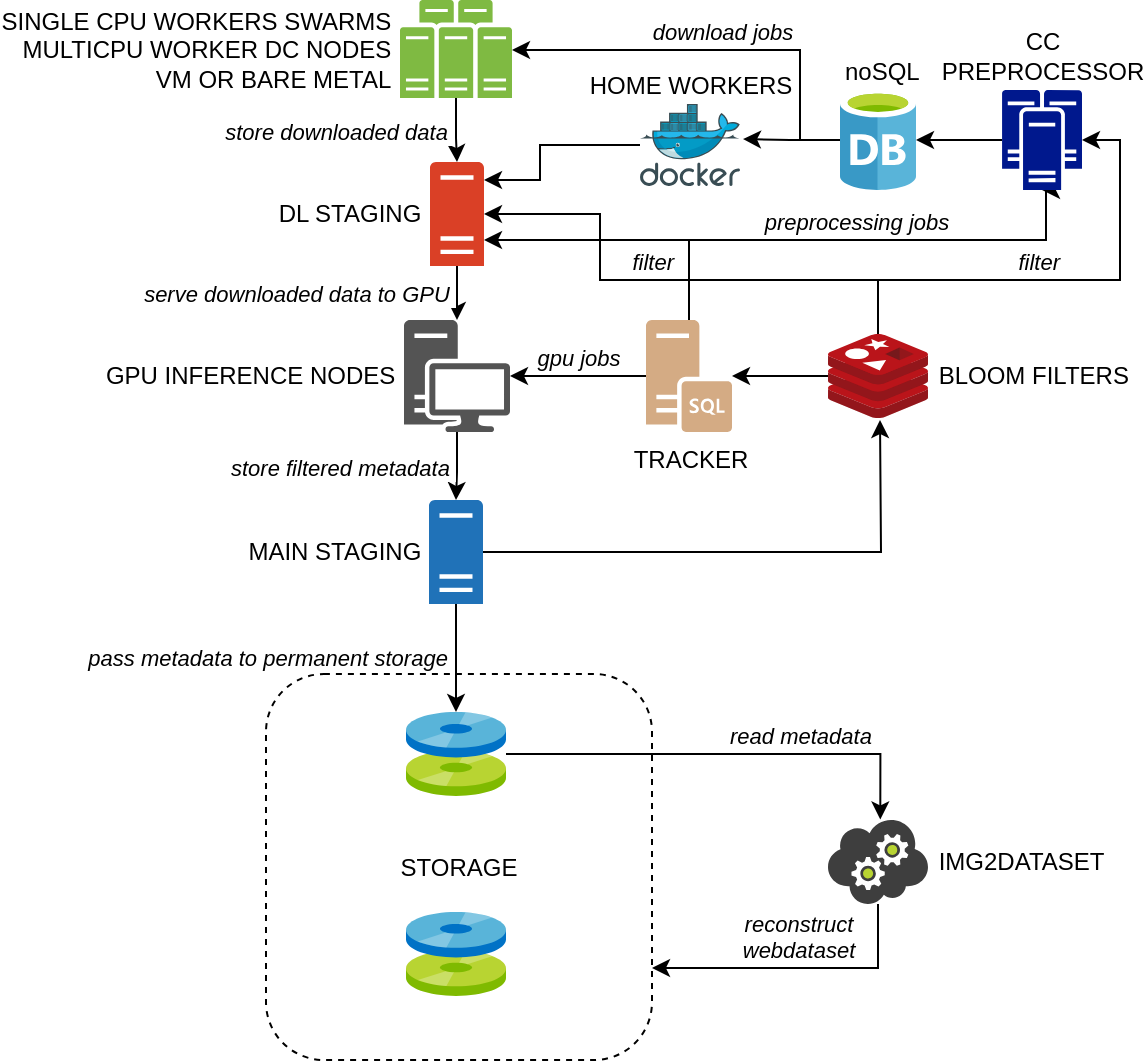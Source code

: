 <mxfile>
    <diagram id="HWF6cFD_o7p9VQBaK8Nd" name="Page-1">
        <mxGraphModel dx="1387" dy="505" grid="1" gridSize="10" guides="1" tooltips="1" connect="1" arrows="1" fold="1" page="1" pageScale="1" pageWidth="1169" pageHeight="827" background="none" math="0" shadow="0">
            <root>
                <mxCell id="0"/>
                <mxCell id="1" parent="0"/>
                <mxCell id="LRYR7kt2hS8zzGMO_R-A-9" value="&amp;nbsp;filter" style="edgeStyle=orthogonalEdgeStyle;rounded=0;orthogonalLoop=1;jettySize=auto;html=1;labelPosition=left;verticalLabelPosition=top;align=right;verticalAlign=bottom;fontStyle=2;entryX=1;entryY=0.5;entryDx=0;entryDy=0;entryPerimeter=0;" parent="1" source="32pcUigWsBj-OOpQZ1Kn-1" target="LRYR7kt2hS8zzGMO_R-A-2" edge="1">
                    <mxGeometry relative="1" as="geometry">
                        <mxPoint x="830" y="100" as="targetPoint"/>
                        <Array as="points">
                            <mxPoint x="719" y="170"/>
                            <mxPoint x="840" y="170"/>
                            <mxPoint x="840" y="100"/>
                        </Array>
                    </mxGeometry>
                </mxCell>
                <mxCell id="LRYR7kt2hS8zzGMO_R-A-11" value="filter" style="edgeStyle=orthogonalEdgeStyle;rounded=0;orthogonalLoop=1;jettySize=auto;html=1;labelPosition=left;verticalLabelPosition=top;align=right;verticalAlign=bottom;fontStyle=2" parent="1" source="32pcUigWsBj-OOpQZ1Kn-1" target="32pcUigWsBj-OOpQZ1Kn-5" edge="1">
                    <mxGeometry relative="1" as="geometry">
                        <Array as="points">
                            <mxPoint x="719" y="170"/>
                            <mxPoint x="580" y="170"/>
                            <mxPoint x="580" y="137"/>
                        </Array>
                    </mxGeometry>
                </mxCell>
                <mxCell id="txCRSm0sxxDcbwHXg60d-5" value="&lt;font color=&quot;#ffffff&quot;&gt;stats&lt;/font&gt;" style="edgeStyle=orthogonalEdgeStyle;rounded=0;orthogonalLoop=1;jettySize=auto;html=1;fontColor=#000000;fontStyle=2;labelPosition=center;verticalLabelPosition=top;align=center;verticalAlign=bottom;" parent="1" source="32pcUigWsBj-OOpQZ1Kn-1" target="aqjGa1b1h-gu6OBOAQX7-1" edge="1">
                    <mxGeometry y="-8" relative="1" as="geometry">
                        <mxPoint as="offset"/>
                    </mxGeometry>
                </mxCell>
                <mxCell id="32pcUigWsBj-OOpQZ1Kn-1" value="&amp;nbsp;BLOOM FILTERS" style="aspect=fixed;html=1;points=[];align=left;image;fontSize=12;image=img/lib/mscae/Cache_Redis_Product.svg;labelPosition=right;verticalLabelPosition=middle;verticalAlign=middle;labelBackgroundColor=none;" parent="1" vertex="1">
                    <mxGeometry x="694" y="197" width="50" height="42" as="geometry"/>
                </mxCell>
                <mxCell id="aqjGa1b1h-gu6OBOAQX7-2" style="edgeStyle=orthogonalEdgeStyle;rounded=0;orthogonalLoop=1;jettySize=auto;html=1;" parent="1" source="32pcUigWsBj-OOpQZ1Kn-2" target="32pcUigWsBj-OOpQZ1Kn-5" edge="1">
                    <mxGeometry relative="1" as="geometry">
                        <Array as="points">
                            <mxPoint x="550" y="103"/>
                            <mxPoint x="550" y="120"/>
                        </Array>
                    </mxGeometry>
                </mxCell>
                <mxCell id="32pcUigWsBj-OOpQZ1Kn-2" value="HOME WORKERS" style="aspect=fixed;html=1;points=[];align=center;image;fontSize=12;image=img/lib/mscae/Docker.svg;labelPosition=center;verticalLabelPosition=top;verticalAlign=bottom;labelBackgroundColor=none;direction=east;" parent="1" vertex="1">
                    <mxGeometry x="600" y="82" width="50" height="41" as="geometry"/>
                </mxCell>
                <mxCell id="32pcUigWsBj-OOpQZ1Kn-7" value="store downloaded data&amp;nbsp;" style="edgeStyle=orthogonalEdgeStyle;rounded=0;orthogonalLoop=1;jettySize=auto;html=1;labelPosition=left;verticalLabelPosition=middle;align=right;verticalAlign=middle;fontStyle=2" parent="1" source="32pcUigWsBj-OOpQZ1Kn-3" target="32pcUigWsBj-OOpQZ1Kn-5" edge="1">
                    <mxGeometry relative="1" as="geometry"/>
                </mxCell>
                <mxCell id="32pcUigWsBj-OOpQZ1Kn-3" value="SINGLE CPU WORKERS SWARMS&amp;nbsp;&lt;br&gt;MULTICPU WORKER DC NODES&amp;nbsp;&lt;br&gt;VM OR BARE METAL&amp;nbsp;" style="pointerEvents=1;shadow=0;dashed=0;html=1;strokeColor=none;fillColor=#505050;labelPosition=left;verticalLabelPosition=middle;verticalAlign=middle;outlineConnect=0;align=right;shape=mxgraph.office.servers.server_farm;fillColor=#7FBA42;" parent="1" vertex="1">
                    <mxGeometry x="480" y="30" width="56" height="49" as="geometry"/>
                </mxCell>
                <mxCell id="32pcUigWsBj-OOpQZ1Kn-15" value="pass metadata to permanent storage&amp;nbsp;" style="edgeStyle=orthogonalEdgeStyle;rounded=0;orthogonalLoop=1;jettySize=auto;html=1;labelPosition=left;verticalLabelPosition=middle;align=right;verticalAlign=middle;fontStyle=2" parent="1" source="32pcUigWsBj-OOpQZ1Kn-4" target="32pcUigWsBj-OOpQZ1Kn-14" edge="1">
                    <mxGeometry relative="1" as="geometry"/>
                </mxCell>
                <mxCell id="aqjGa1b1h-gu6OBOAQX7-8" value="&lt;font color=&quot;#ffffff&quot;&gt;update bloom filters&lt;/font&gt;" style="edgeStyle=orthogonalEdgeStyle;rounded=0;orthogonalLoop=1;jettySize=auto;html=1;fontColor=#000000;labelPosition=left;verticalLabelPosition=top;align=right;verticalAlign=bottom;fontStyle=2" parent="1" source="32pcUigWsBj-OOpQZ1Kn-4" edge="1">
                    <mxGeometry relative="1" as="geometry">
                        <mxPoint x="720" y="240" as="targetPoint"/>
                    </mxGeometry>
                </mxCell>
                <mxCell id="32pcUigWsBj-OOpQZ1Kn-4" value="MAIN STAGING&amp;nbsp;" style="pointerEvents=1;shadow=0;dashed=0;html=1;strokeColor=none;labelPosition=left;verticalLabelPosition=middle;verticalAlign=middle;outlineConnect=0;align=right;shape=mxgraph.office.servers.server_generic;fillColor=#2072B8;" parent="1" vertex="1">
                    <mxGeometry x="494.5" y="280" width="27" height="52" as="geometry"/>
                </mxCell>
                <mxCell id="32pcUigWsBj-OOpQZ1Kn-8" value="serve downloaded data to GPU&amp;nbsp;" style="edgeStyle=orthogonalEdgeStyle;rounded=0;orthogonalLoop=1;jettySize=auto;html=1;labelPosition=left;verticalLabelPosition=middle;align=right;verticalAlign=middle;fontStyle=2" parent="1" source="32pcUigWsBj-OOpQZ1Kn-5" target="32pcUigWsBj-OOpQZ1Kn-6" edge="1">
                    <mxGeometry relative="1" as="geometry"/>
                </mxCell>
                <mxCell id="32pcUigWsBj-OOpQZ1Kn-5" value="DL STAGING&amp;nbsp;" style="pointerEvents=1;shadow=0;dashed=0;html=1;strokeColor=none;labelPosition=left;verticalLabelPosition=middle;verticalAlign=middle;outlineConnect=0;align=right;shape=mxgraph.office.servers.server_generic;fillColor=#DA4026;" parent="1" vertex="1">
                    <mxGeometry x="495" y="111" width="27" height="52" as="geometry"/>
                </mxCell>
                <mxCell id="32pcUigWsBj-OOpQZ1Kn-9" value="store filtered metadata&amp;nbsp;" style="edgeStyle=orthogonalEdgeStyle;rounded=0;orthogonalLoop=1;jettySize=auto;html=1;labelPosition=left;verticalLabelPosition=middle;align=right;verticalAlign=middle;fontStyle=2" parent="1" source="32pcUigWsBj-OOpQZ1Kn-6" target="32pcUigWsBj-OOpQZ1Kn-4" edge="1">
                    <mxGeometry relative="1" as="geometry"/>
                </mxCell>
                <mxCell id="32pcUigWsBj-OOpQZ1Kn-6" value="GPU INFERENCE NODES&amp;nbsp;" style="pointerEvents=1;shadow=0;dashed=0;html=1;strokeColor=none;labelPosition=left;verticalLabelPosition=middle;verticalAlign=middle;outlineConnect=0;align=right;shape=mxgraph.office.devices.workstation;fillColor=#545454;" parent="1" vertex="1">
                    <mxGeometry x="482" y="190" width="53" height="56" as="geometry"/>
                </mxCell>
                <mxCell id="32pcUigWsBj-OOpQZ1Kn-18" value="read metadata" style="edgeStyle=orthogonalEdgeStyle;rounded=0;orthogonalLoop=1;jettySize=auto;html=1;entryX=0.523;entryY=-0.007;entryDx=0;entryDy=0;entryPerimeter=0;labelPosition=right;verticalLabelPosition=top;align=left;verticalAlign=bottom;fontStyle=2" parent="1" source="32pcUigWsBj-OOpQZ1Kn-14" target="32pcUigWsBj-OOpQZ1Kn-17" edge="1">
                    <mxGeometry relative="1" as="geometry"/>
                </mxCell>
                <mxCell id="32pcUigWsBj-OOpQZ1Kn-14" value="" style="aspect=fixed;html=1;points=[];align=center;image;fontSize=12;image=img/lib/mscae/Discs.svg;" parent="1" vertex="1">
                    <mxGeometry x="483" y="386" width="50" height="42" as="geometry"/>
                </mxCell>
                <mxCell id="32pcUigWsBj-OOpQZ1Kn-16" value="" style="aspect=fixed;html=1;points=[];align=center;image;fontSize=12;image=img/lib/mscae/Discs.svg;" parent="1" vertex="1">
                    <mxGeometry x="483" y="486" width="50" height="42" as="geometry"/>
                </mxCell>
                <mxCell id="32pcUigWsBj-OOpQZ1Kn-21" value="reconstruct&lt;br&gt;webdataset" style="edgeStyle=orthogonalEdgeStyle;rounded=0;orthogonalLoop=1;jettySize=auto;html=1;labelPosition=center;verticalLabelPosition=top;align=center;verticalAlign=bottom;fontStyle=2" parent="1" source="32pcUigWsBj-OOpQZ1Kn-17" target="32pcUigWsBj-OOpQZ1Kn-20" edge="1">
                    <mxGeometry relative="1" as="geometry">
                        <Array as="points">
                            <mxPoint x="719" y="514"/>
                        </Array>
                    </mxGeometry>
                </mxCell>
                <mxCell id="32pcUigWsBj-OOpQZ1Kn-17" value="&amp;nbsp;IMG2DATASET" style="aspect=fixed;html=1;points=[];align=left;image;fontSize=12;image=img/lib/mscae/Cloud_Service.svg;labelPosition=right;verticalLabelPosition=middle;verticalAlign=middle;labelBackgroundColor=none;" parent="1" vertex="1">
                    <mxGeometry x="694" y="440" width="50" height="42" as="geometry"/>
                </mxCell>
                <mxCell id="32pcUigWsBj-OOpQZ1Kn-20" value="STORAGE" style="whiteSpace=wrap;html=1;aspect=fixed;dashed=1;rounded=1;fillColor=none;" parent="1" vertex="1">
                    <mxGeometry x="413" y="367" width="193" height="193" as="geometry"/>
                </mxCell>
                <mxCell id="aqjGa1b1h-gu6OBOAQX7-3" value="gpu jobs" style="edgeStyle=orthogonalEdgeStyle;rounded=0;orthogonalLoop=1;jettySize=auto;html=1;labelPosition=center;verticalLabelPosition=top;align=center;verticalAlign=bottom;fontStyle=2" parent="1" source="aqjGa1b1h-gu6OBOAQX7-1" target="32pcUigWsBj-OOpQZ1Kn-6" edge="1">
                    <mxGeometry relative="1" as="geometry"/>
                </mxCell>
                <mxCell id="aqjGa1b1h-gu6OBOAQX7-9" value="&lt;font color=&quot;#ffffff&quot;&gt;clean&lt;/font&gt;" style="edgeStyle=orthogonalEdgeStyle;rounded=0;orthogonalLoop=1;jettySize=auto;html=1;fontColor=#000000;labelPosition=right;verticalLabelPosition=top;align=left;verticalAlign=bottom;fontStyle=2" parent="1" source="aqjGa1b1h-gu6OBOAQX7-1" target="32pcUigWsBj-OOpQZ1Kn-5" edge="1">
                    <mxGeometry relative="1" as="geometry">
                        <Array as="points">
                            <mxPoint x="625" y="150"/>
                        </Array>
                    </mxGeometry>
                </mxCell>
                <mxCell id="LRYR7kt2hS8zzGMO_R-A-10" value="preprocessing jobs" style="edgeStyle=orthogonalEdgeStyle;rounded=0;orthogonalLoop=1;jettySize=auto;html=1;labelPosition=center;verticalLabelPosition=top;align=center;verticalAlign=bottom;fontStyle=2;entryX=0.5;entryY=1;entryDx=0;entryDy=0;entryPerimeter=0;" parent="1" source="aqjGa1b1h-gu6OBOAQX7-1" target="LRYR7kt2hS8zzGMO_R-A-2" edge="1">
                    <mxGeometry relative="1" as="geometry">
                        <Array as="points">
                            <mxPoint x="625" y="150"/>
                            <mxPoint x="803" y="150"/>
                            <mxPoint x="803" y="125"/>
                        </Array>
                        <mxPoint x="803" y="150" as="targetPoint"/>
                    </mxGeometry>
                </mxCell>
                <mxCell id="aqjGa1b1h-gu6OBOAQX7-1" value="TRACKER" style="pointerEvents=1;shadow=0;dashed=0;html=1;strokeColor=none;labelPosition=center;verticalLabelPosition=bottom;verticalAlign=top;outlineConnect=0;align=center;shape=mxgraph.office.servers.sql_server;fillColor=#D4AB84;" parent="1" vertex="1">
                    <mxGeometry x="603" y="190" width="43" height="56" as="geometry"/>
                </mxCell>
                <mxCell id="txCRSm0sxxDcbwHXg60d-2" style="edgeStyle=orthogonalEdgeStyle;rounded=0;orthogonalLoop=1;jettySize=auto;html=1;entryX=1.03;entryY=0.427;entryDx=0;entryDy=0;entryPerimeter=0;" parent="1" source="LRYR7kt2hS8zzGMO_R-A-1" target="32pcUigWsBj-OOpQZ1Kn-2" edge="1">
                    <mxGeometry relative="1" as="geometry"/>
                </mxCell>
                <mxCell id="txCRSm0sxxDcbwHXg60d-3" value="download jobs" style="edgeStyle=orthogonalEdgeStyle;rounded=0;orthogonalLoop=1;jettySize=auto;html=1;labelPosition=center;verticalLabelPosition=top;align=center;verticalAlign=bottom;fontStyle=2" parent="1" source="LRYR7kt2hS8zzGMO_R-A-1" target="32pcUigWsBj-OOpQZ1Kn-3" edge="1">
                    <mxGeometry relative="1" as="geometry">
                        <Array as="points">
                            <mxPoint x="680" y="100"/>
                            <mxPoint x="680" y="55"/>
                        </Array>
                    </mxGeometry>
                </mxCell>
                <mxCell id="LRYR7kt2hS8zzGMO_R-A-1" value="&amp;nbsp;noSQL" style="sketch=0;aspect=fixed;html=1;points=[];align=center;image;fontSize=12;image=img/lib/mscae/Database_General.svg;rounded=1;labelPosition=center;verticalLabelPosition=top;verticalAlign=bottom;" parent="1" vertex="1">
                    <mxGeometry x="700" y="75" width="38" height="50" as="geometry"/>
                </mxCell>
                <mxCell id="LRYR7kt2hS8zzGMO_R-A-4" style="edgeStyle=orthogonalEdgeStyle;rounded=0;orthogonalLoop=1;jettySize=auto;html=1;" parent="1" source="LRYR7kt2hS8zzGMO_R-A-2" target="LRYR7kt2hS8zzGMO_R-A-1" edge="1">
                    <mxGeometry relative="1" as="geometry"/>
                </mxCell>
                <mxCell id="LRYR7kt2hS8zzGMO_R-A-2" value="CC &lt;br&gt;PREPROCESSOR" style="sketch=0;aspect=fixed;pointerEvents=1;shadow=0;dashed=0;html=1;strokeColor=none;labelPosition=center;verticalLabelPosition=top;verticalAlign=bottom;align=center;fillColor=#00188D;shape=mxgraph.mscae.enterprise.cluster_server;rounded=1;" parent="1" vertex="1">
                    <mxGeometry x="781" y="75" width="40" height="50" as="geometry"/>
                </mxCell>
            </root>
        </mxGraphModel>
    </diagram>
</mxfile>